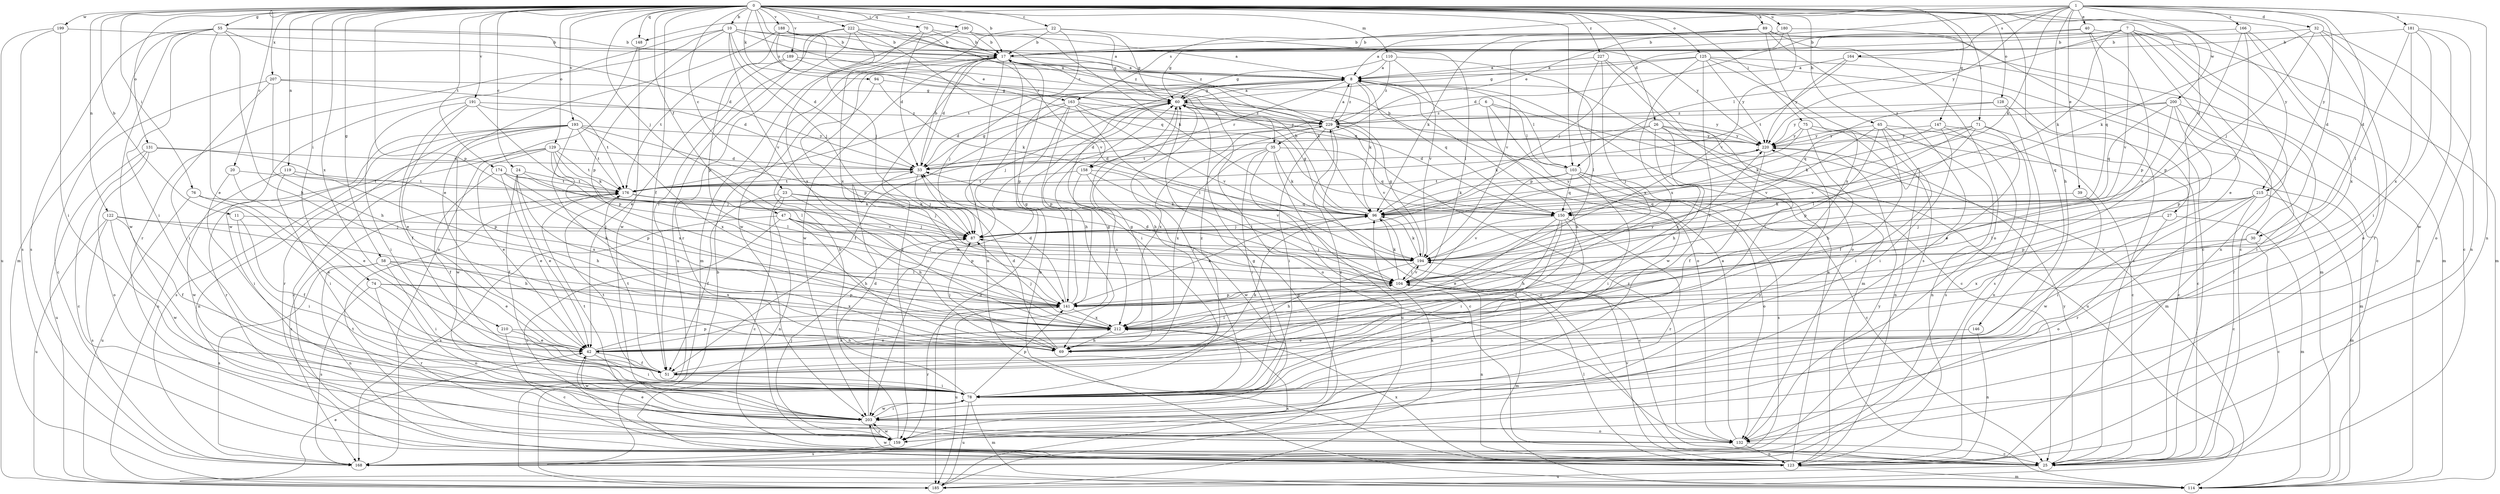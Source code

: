 strict digraph  {
0;
1;
6;
7;
8;
10;
11;
17;
20;
22;
23;
24;
25;
26;
27;
30;
32;
33;
35;
39;
40;
42;
47;
51;
55;
58;
60;
65;
69;
70;
71;
74;
75;
76;
78;
87;
89;
94;
96;
103;
104;
110;
114;
119;
122;
123;
125;
128;
129;
131;
132;
141;
146;
147;
148;
150;
158;
159;
163;
164;
166;
168;
174;
176;
180;
181;
185;
188;
189;
190;
191;
193;
194;
199;
200;
203;
207;
210;
212;
215;
220;
222;
227;
229;
0 -> 10  [label=b];
0 -> 11  [label=b];
0 -> 17  [label=b];
0 -> 20  [label=c];
0 -> 22  [label=c];
0 -> 23  [label=c];
0 -> 24  [label=c];
0 -> 26  [label=d];
0 -> 27  [label=d];
0 -> 30  [label=d];
0 -> 35  [label=e];
0 -> 47  [label=f];
0 -> 51  [label=f];
0 -> 55  [label=g];
0 -> 58  [label=g];
0 -> 65  [label=h];
0 -> 70  [label=i];
0 -> 71  [label=i];
0 -> 74  [label=i];
0 -> 75  [label=i];
0 -> 76  [label=i];
0 -> 87  [label=j];
0 -> 89  [label=k];
0 -> 94  [label=k];
0 -> 103  [label=l];
0 -> 110  [label=m];
0 -> 119  [label=n];
0 -> 122  [label=n];
0 -> 125  [label=o];
0 -> 128  [label=o];
0 -> 129  [label=o];
0 -> 131  [label=o];
0 -> 141  [label=p];
0 -> 146  [label=q];
0 -> 147  [label=q];
0 -> 148  [label=q];
0 -> 158  [label=r];
0 -> 163  [label=s];
0 -> 174  [label=t];
0 -> 180  [label=u];
0 -> 188  [label=v];
0 -> 189  [label=v];
0 -> 190  [label=v];
0 -> 191  [label=v];
0 -> 193  [label=v];
0 -> 199  [label=w];
0 -> 207  [label=x];
0 -> 210  [label=x];
0 -> 215  [label=y];
0 -> 222  [label=z];
0 -> 227  [label=z];
1 -> 30  [label=d];
1 -> 32  [label=d];
1 -> 35  [label=e];
1 -> 39  [label=e];
1 -> 40  [label=e];
1 -> 69  [label=h];
1 -> 96  [label=k];
1 -> 123  [label=n];
1 -> 148  [label=q];
1 -> 163  [label=s];
1 -> 164  [label=s];
1 -> 166  [label=s];
1 -> 181  [label=u];
1 -> 200  [label=w];
1 -> 215  [label=y];
1 -> 220  [label=y];
6 -> 25  [label=c];
6 -> 69  [label=h];
6 -> 103  [label=l];
6 -> 203  [label=w];
6 -> 229  [label=z];
7 -> 17  [label=b];
7 -> 25  [label=c];
7 -> 42  [label=e];
7 -> 60  [label=g];
7 -> 96  [label=k];
7 -> 103  [label=l];
7 -> 114  [label=m];
7 -> 123  [label=n];
7 -> 194  [label=v];
8 -> 60  [label=g];
8 -> 78  [label=i];
8 -> 87  [label=j];
8 -> 96  [label=k];
8 -> 103  [label=l];
8 -> 114  [label=m];
8 -> 132  [label=o];
8 -> 150  [label=q];
8 -> 158  [label=r];
8 -> 203  [label=w];
8 -> 229  [label=z];
10 -> 17  [label=b];
10 -> 33  [label=d];
10 -> 87  [label=j];
10 -> 141  [label=p];
10 -> 159  [label=r];
10 -> 194  [label=v];
10 -> 203  [label=w];
10 -> 220  [label=y];
10 -> 229  [label=z];
11 -> 51  [label=f];
11 -> 78  [label=i];
11 -> 87  [label=j];
17 -> 8  [label=a];
17 -> 33  [label=d];
17 -> 96  [label=k];
17 -> 123  [label=n];
17 -> 141  [label=p];
17 -> 159  [label=r];
17 -> 203  [label=w];
20 -> 42  [label=e];
20 -> 78  [label=i];
20 -> 176  [label=t];
22 -> 17  [label=b];
22 -> 60  [label=g];
22 -> 104  [label=l];
22 -> 176  [label=t];
22 -> 203  [label=w];
23 -> 25  [label=c];
23 -> 51  [label=f];
23 -> 69  [label=h];
23 -> 87  [label=j];
23 -> 96  [label=k];
23 -> 123  [label=n];
23 -> 150  [label=q];
24 -> 42  [label=e];
24 -> 51  [label=f];
24 -> 104  [label=l];
24 -> 176  [label=t];
24 -> 212  [label=x];
25 -> 176  [label=t];
25 -> 185  [label=u];
25 -> 220  [label=y];
26 -> 69  [label=h];
26 -> 96  [label=k];
26 -> 114  [label=m];
26 -> 176  [label=t];
26 -> 185  [label=u];
26 -> 212  [label=x];
26 -> 220  [label=y];
27 -> 87  [label=j];
27 -> 114  [label=m];
27 -> 132  [label=o];
30 -> 25  [label=c];
30 -> 194  [label=v];
30 -> 212  [label=x];
32 -> 17  [label=b];
32 -> 25  [label=c];
32 -> 87  [label=j];
32 -> 96  [label=k];
32 -> 123  [label=n];
32 -> 159  [label=r];
33 -> 17  [label=b];
33 -> 60  [label=g];
33 -> 87  [label=j];
33 -> 176  [label=t];
35 -> 25  [label=c];
35 -> 33  [label=d];
35 -> 78  [label=i];
35 -> 96  [label=k];
35 -> 150  [label=q];
35 -> 185  [label=u];
35 -> 212  [label=x];
39 -> 150  [label=q];
39 -> 203  [label=w];
40 -> 17  [label=b];
40 -> 33  [label=d];
40 -> 114  [label=m];
40 -> 141  [label=p];
40 -> 150  [label=q];
42 -> 51  [label=f];
42 -> 60  [label=g];
42 -> 78  [label=i];
42 -> 104  [label=l];
42 -> 141  [label=p];
42 -> 203  [label=w];
42 -> 212  [label=x];
47 -> 25  [label=c];
47 -> 69  [label=h];
47 -> 87  [label=j];
47 -> 104  [label=l];
47 -> 141  [label=p];
47 -> 168  [label=s];
51 -> 78  [label=i];
51 -> 96  [label=k];
51 -> 176  [label=t];
55 -> 8  [label=a];
55 -> 17  [label=b];
55 -> 33  [label=d];
55 -> 42  [label=e];
55 -> 69  [label=h];
55 -> 78  [label=i];
55 -> 114  [label=m];
55 -> 168  [label=s];
55 -> 203  [label=w];
58 -> 42  [label=e];
58 -> 78  [label=i];
58 -> 104  [label=l];
58 -> 123  [label=n];
58 -> 168  [label=s];
58 -> 212  [label=x];
60 -> 8  [label=a];
60 -> 69  [label=h];
60 -> 78  [label=i];
60 -> 87  [label=j];
60 -> 132  [label=o];
60 -> 141  [label=p];
60 -> 220  [label=y];
60 -> 229  [label=z];
65 -> 25  [label=c];
65 -> 51  [label=f];
65 -> 78  [label=i];
65 -> 123  [label=n];
65 -> 141  [label=p];
65 -> 194  [label=v];
65 -> 220  [label=y];
69 -> 33  [label=d];
69 -> 60  [label=g];
69 -> 87  [label=j];
69 -> 229  [label=z];
70 -> 8  [label=a];
70 -> 17  [label=b];
70 -> 33  [label=d];
70 -> 212  [label=x];
71 -> 25  [label=c];
71 -> 42  [label=e];
71 -> 96  [label=k];
71 -> 104  [label=l];
71 -> 194  [label=v];
71 -> 220  [label=y];
74 -> 132  [label=o];
74 -> 141  [label=p];
74 -> 159  [label=r];
74 -> 168  [label=s];
74 -> 212  [label=x];
75 -> 69  [label=h];
75 -> 87  [label=j];
75 -> 114  [label=m];
75 -> 123  [label=n];
75 -> 220  [label=y];
76 -> 42  [label=e];
76 -> 96  [label=k];
76 -> 185  [label=u];
78 -> 33  [label=d];
78 -> 114  [label=m];
78 -> 141  [label=p];
78 -> 176  [label=t];
78 -> 185  [label=u];
78 -> 203  [label=w];
87 -> 194  [label=v];
89 -> 8  [label=a];
89 -> 17  [label=b];
89 -> 96  [label=k];
89 -> 114  [label=m];
89 -> 132  [label=o];
89 -> 159  [label=r];
89 -> 194  [label=v];
89 -> 212  [label=x];
94 -> 60  [label=g];
94 -> 96  [label=k];
94 -> 141  [label=p];
96 -> 17  [label=b];
96 -> 25  [label=c];
96 -> 60  [label=g];
96 -> 87  [label=j];
96 -> 220  [label=y];
103 -> 17  [label=b];
103 -> 25  [label=c];
103 -> 78  [label=i];
103 -> 96  [label=k];
103 -> 132  [label=o];
103 -> 150  [label=q];
103 -> 168  [label=s];
103 -> 176  [label=t];
104 -> 33  [label=d];
104 -> 96  [label=k];
104 -> 114  [label=m];
104 -> 123  [label=n];
104 -> 141  [label=p];
104 -> 194  [label=v];
110 -> 8  [label=a];
110 -> 60  [label=g];
110 -> 104  [label=l];
110 -> 194  [label=v];
110 -> 229  [label=z];
114 -> 17  [label=b];
114 -> 42  [label=e];
119 -> 69  [label=h];
119 -> 78  [label=i];
119 -> 176  [label=t];
119 -> 203  [label=w];
122 -> 51  [label=f];
122 -> 69  [label=h];
122 -> 87  [label=j];
122 -> 168  [label=s];
122 -> 185  [label=u];
122 -> 203  [label=w];
123 -> 8  [label=a];
123 -> 104  [label=l];
123 -> 114  [label=m];
123 -> 194  [label=v];
123 -> 203  [label=w];
123 -> 212  [label=x];
123 -> 220  [label=y];
125 -> 8  [label=a];
125 -> 25  [label=c];
125 -> 51  [label=f];
125 -> 60  [label=g];
125 -> 114  [label=m];
125 -> 168  [label=s];
125 -> 212  [label=x];
125 -> 220  [label=y];
128 -> 25  [label=c];
128 -> 150  [label=q];
128 -> 168  [label=s];
128 -> 229  [label=z];
129 -> 33  [label=d];
129 -> 42  [label=e];
129 -> 96  [label=k];
129 -> 104  [label=l];
129 -> 123  [label=n];
129 -> 159  [label=r];
129 -> 176  [label=t];
129 -> 212  [label=x];
131 -> 25  [label=c];
131 -> 33  [label=d];
131 -> 132  [label=o];
131 -> 141  [label=p];
131 -> 185  [label=u];
132 -> 8  [label=a];
132 -> 25  [label=c];
132 -> 42  [label=e];
132 -> 123  [label=n];
132 -> 229  [label=z];
141 -> 33  [label=d];
141 -> 60  [label=g];
141 -> 96  [label=k];
141 -> 159  [label=r];
141 -> 185  [label=u];
141 -> 212  [label=x];
141 -> 220  [label=y];
146 -> 42  [label=e];
146 -> 123  [label=n];
147 -> 78  [label=i];
147 -> 96  [label=k];
147 -> 123  [label=n];
147 -> 168  [label=s];
147 -> 220  [label=y];
148 -> 168  [label=s];
148 -> 203  [label=w];
150 -> 42  [label=e];
150 -> 51  [label=f];
150 -> 69  [label=h];
150 -> 78  [label=i];
150 -> 159  [label=r];
150 -> 194  [label=v];
158 -> 104  [label=l];
158 -> 176  [label=t];
158 -> 194  [label=v];
158 -> 203  [label=w];
158 -> 212  [label=x];
159 -> 17  [label=b];
159 -> 87  [label=j];
159 -> 168  [label=s];
159 -> 203  [label=w];
159 -> 220  [label=y];
163 -> 33  [label=d];
163 -> 51  [label=f];
163 -> 69  [label=h];
163 -> 104  [label=l];
163 -> 185  [label=u];
163 -> 194  [label=v];
163 -> 220  [label=y];
163 -> 229  [label=z];
164 -> 8  [label=a];
164 -> 25  [label=c];
164 -> 176  [label=t];
164 -> 220  [label=y];
166 -> 17  [label=b];
166 -> 104  [label=l];
166 -> 132  [label=o];
166 -> 141  [label=p];
166 -> 212  [label=x];
168 -> 96  [label=k];
174 -> 42  [label=e];
174 -> 51  [label=f];
174 -> 87  [label=j];
174 -> 141  [label=p];
174 -> 176  [label=t];
176 -> 96  [label=k];
176 -> 168  [label=s];
176 -> 194  [label=v];
180 -> 17  [label=b];
180 -> 25  [label=c];
180 -> 87  [label=j];
180 -> 194  [label=v];
181 -> 17  [label=b];
181 -> 78  [label=i];
181 -> 104  [label=l];
181 -> 132  [label=o];
181 -> 203  [label=w];
181 -> 212  [label=x];
185 -> 17  [label=b];
185 -> 60  [label=g];
185 -> 212  [label=x];
188 -> 8  [label=a];
188 -> 17  [label=b];
188 -> 42  [label=e];
188 -> 141  [label=p];
188 -> 150  [label=q];
188 -> 229  [label=z];
189 -> 8  [label=a];
189 -> 42  [label=e];
189 -> 150  [label=q];
189 -> 176  [label=t];
190 -> 17  [label=b];
190 -> 60  [label=g];
190 -> 96  [label=k];
190 -> 114  [label=m];
190 -> 212  [label=x];
191 -> 42  [label=e];
191 -> 51  [label=f];
191 -> 78  [label=i];
191 -> 141  [label=p];
191 -> 176  [label=t];
191 -> 229  [label=z];
193 -> 25  [label=c];
193 -> 69  [label=h];
193 -> 104  [label=l];
193 -> 159  [label=r];
193 -> 168  [label=s];
193 -> 176  [label=t];
193 -> 185  [label=u];
193 -> 203  [label=w];
193 -> 212  [label=x];
193 -> 220  [label=y];
194 -> 60  [label=g];
194 -> 69  [label=h];
194 -> 87  [label=j];
194 -> 96  [label=k];
194 -> 104  [label=l];
199 -> 17  [label=b];
199 -> 78  [label=i];
199 -> 168  [label=s];
199 -> 185  [label=u];
200 -> 78  [label=i];
200 -> 141  [label=p];
200 -> 150  [label=q];
200 -> 159  [label=r];
200 -> 194  [label=v];
200 -> 220  [label=y];
200 -> 229  [label=z];
203 -> 60  [label=g];
203 -> 78  [label=i];
203 -> 87  [label=j];
203 -> 132  [label=o];
203 -> 159  [label=r];
203 -> 176  [label=t];
203 -> 229  [label=z];
207 -> 25  [label=c];
207 -> 33  [label=d];
207 -> 60  [label=g];
207 -> 69  [label=h];
207 -> 78  [label=i];
210 -> 25  [label=c];
210 -> 42  [label=e];
210 -> 69  [label=h];
212 -> 42  [label=e];
212 -> 69  [label=h];
212 -> 87  [label=j];
215 -> 25  [label=c];
215 -> 78  [label=i];
215 -> 96  [label=k];
215 -> 104  [label=l];
215 -> 114  [label=m];
215 -> 141  [label=p];
215 -> 159  [label=r];
220 -> 33  [label=d];
220 -> 51  [label=f];
222 -> 17  [label=b];
222 -> 51  [label=f];
222 -> 87  [label=j];
222 -> 159  [label=r];
222 -> 185  [label=u];
222 -> 194  [label=v];
222 -> 229  [label=z];
227 -> 8  [label=a];
227 -> 78  [label=i];
227 -> 132  [label=o];
227 -> 141  [label=p];
227 -> 212  [label=x];
229 -> 8  [label=a];
229 -> 25  [label=c];
229 -> 33  [label=d];
229 -> 78  [label=i];
229 -> 194  [label=v];
229 -> 212  [label=x];
229 -> 220  [label=y];
}
